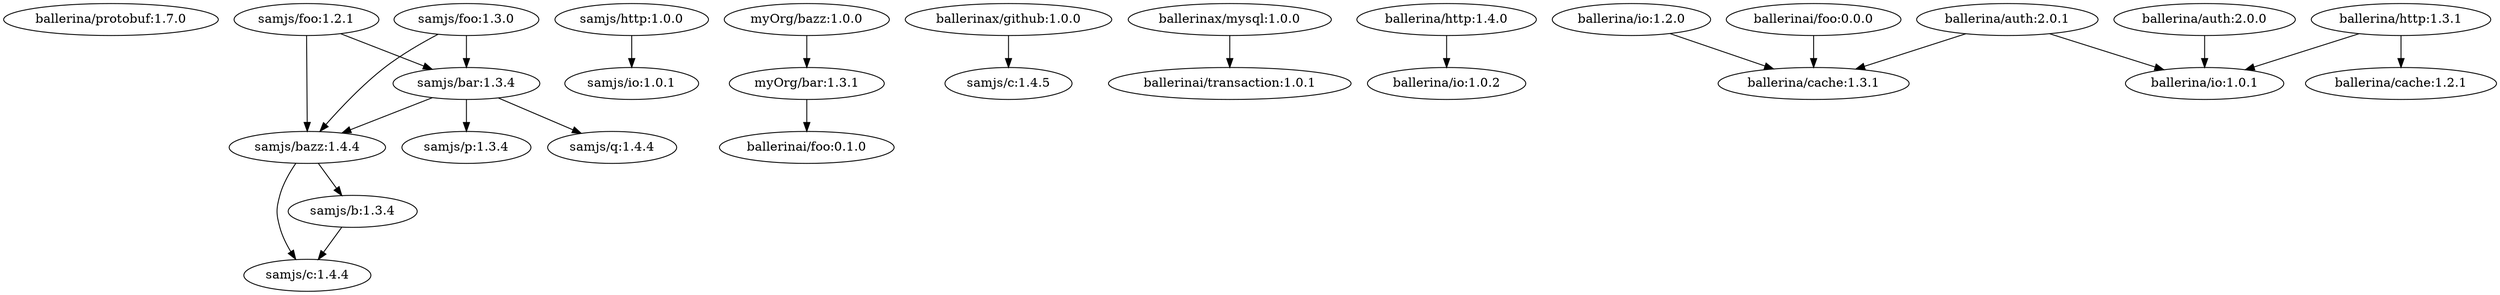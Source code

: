 digraph "index" {
    subgraph "ballerina/protobuf:0.6.0" {
        "ballerinaVersion"="2201.0.0";
    }
    subgraph "ballerina/protobuf:0.7.0" {
        "ballerinaVersion"="2201.0.0";
    }
    subgraph "ballerina/protobuf.types.timestamp:1.0.0" {
        "ballerinaVersion"="2201.0.0";
    }

    subgraph "ballerina/protobuf:1.6.0" {
        "ballerinaVersion"="2201.0.0";
    }
    subgraph "ballerina/protobuf:1.7.0" {
        "ballerinaVersion"="2201.0.0";
        "ballerina/protobuf:1.7.0" [other_modules = "protobuf.types.duration"]
    }

    subgraph "ballerina/io:2.0.0-alpha.1" {
        "ballerinaVersion"="2201.0.0";
    }
    subgraph "ballerina/io:1.3.0-beta.1" {
        "ballerinaVersion"="2201.0.0";
    }
    subgraph "ballerina/io:1.1.0" {
        "ballerinaVersion"="2201.0.0";
    }
    subgraph "ballerina/io:1.0.2" {
        "ballerinaVersion"="2201.0.0";
    }

    subgraph "samjs/foo:1.3.0" {
        "ballerinaVersion"="2201.0.0";
        "samjs/foo:1.3.0" -> "samjs/bar:1.3.4"
        "samjs/foo:1.3.0" -> "samjs/bazz:1.4.4"
    }

    subgraph "samjs/io:1.1.0" {
        "ballerinaVersion"="2201.0.0";
    }
    subgraph "samjs/io:1.0.2" {
        "ballerinaVersion"="2201.0.0";
    }
    subgraph "samjs/io:1.0.1" {
        "ballerinaVersion"="2201.0.0";
    }

    subgraph "samjs/http:1.0.0" {
        "ballerinaVersion"="2201.0.0";
        "samjs/http:1.0.0" -> "samjs/io:1.0.1"
    }

    subgraph "samjs/foo:1.2.1" {
        "ballerinaVersion"="2201.0.0";
        "samjs/foo:1.2.1" -> "samjs/bar:1.3.4"
        "samjs/foo:1.2.1" -> "samjs/bazz:1.4.4"
    }

    subgraph "samjs/bazz:1.4.4" {
        "ballerinaVersion"="2201.0.0";
        "samjs/bazz:1.4.4" -> "samjs/b:1.3.4"
        "samjs/bazz:1.4.4" -> "samjs/c:1.4.4"
    }

    subgraph "samjs/bar:1.3.4" {
        "ballerinaVersion"="2201.0.0";
        "samjs/bar:1.3.4" -> "samjs/bazz:1.4.4"
        "samjs/bar:1.3.4" -> "samjs/p:1.3.4"
        "samjs/bar:1.3.4" -> "samjs/q:1.4.4"
    }

    subgraph "samjs/b:1.3.4" {
        "ballerinaVersion"="2201.0.0";
        "samjs/b:1.3.4" -> "samjs/c:1.4.4"
    }

    subgraph "samjs/p:1.3.4" {
        "ballerinaVersion"="2201.0.0";
    }

    subgraph "samjs/q:1.4.4" {
        "ballerinaVersion"="2201.0.0";
    }

    subgraph "samjs/c:1.4.4" {
        "ballerinaVersion"="2201.0.0";
    }

    subgraph "samjs/c:1.4.5" {
        "ballerinaVersion"="2201.0.0";
    }

    subgraph "myOrg/bazz:1.0.0" {
        "ballerinaVersion"="2201.0.0";
        "myOrg/bazz:1.0.0" -> "myOrg/bar:1.3.1"
    }

    subgraph "myOrg/bar:1.3.1" {
        "ballerinaVersion"="2201.0.0";
        "myOrg/bar:1.3.1" -> "ballerinai/foo:0.1.0"
    }

    subgraph "ballerinax/github:1.0.0" {
        "ballerinaVersion"="2201.0.0";
        "ballerinax/github:1.0.0" -> "samjs/c:1.4.5"
    }

    subgraph "ballerinax/mysql:1.0.0" {
        "ballerinaVersion"="2201.0.0";
        "ballerinax/mysql:1.0.0" -> "ballerinai/transaction:1.0.1"
    }

    subgraph "ballerinai/transaction:1.0.1" {
        "ballerinaVersion"="2201.0.0";
        // this is added to avoid the exception thrown from the test framework
    }

    subgraph "ballerinai/foo:0.1.0" {
        "ballerinaVersion"="2201.0.0";
        // this is added to avoid the exception thrown from the test framework
    }

    subgraph "ballerina/auth:2.1.0-alpha.1" {
        "ballerinaVersion"="2201.0.0";
    }

    subgraph "ballerina/auth:2.1.0-beta.1" {
        "ballerinaVersion"="2201.0.0";
    }

    subgraph "ballerina/http:1.4.0" {
        "ballerinaVersion"="2201.0.0";
        "ballerina/http:1.4.0" -> "ballerina/io:1.0.2"
    }

    subgraph "samjs/qux.foo:1.0.2" {
        "ballerinaVersion"="2201.0.0";
    }

    subgraph "samjs/qux.foo:1.0.5" {
        "ballerinaVersion"="2201.0.0";
    }

    // MOVE THIS TO THE DIST REPO
    subgraph "ballerina/io:1.0.1" {
    }

    subgraph "ballerina/io:1.2.0" {
        "ballerina/io:1.2.0" -> "ballerina/cache:1.3.1"
    }

    subgraph "ballerina/http:1.3.1" {
        "ballerina/http:1.3.1" -> "ballerina/io:1.0.1"
        "ballerina/http:1.3.1" -> "ballerina/cache:1.2.1"
    }

    subgraph "ballerina/auth:2.0.0" {
        "ballerina/auth:2.0.0" -> "ballerina/io:1.0.1"
    }

    subgraph "ballerina/auth:2.0.1" {
        "ballerina/auth:2.0.1" -> "ballerina/io:1.0.1"
        "ballerina/auth:2.0.1" -> "ballerina/cache:1.3.1"
    }

    subgraph "ballerina/cache:1.2.1" {
    }

    subgraph "ballerina/cache:1.3.1" {
    }

    subgraph "ballerina/cache:1.3.2" {
    }

    subgraph "ballerina/cache:1.4.0" {
    }

    subgraph "ballerinai/transaction:0.0.0" {
    }
    subgraph "ballerinai/foo:0.0.0" {
    "ballerinai/foo:0.0.0" -> "ballerina/cache:1.3.1"
    }

    subgraph "ballerinax/observe:1.0.0-beta.1" {
    }
    subgraph "ballerinax/observe:1.0.0-alpha" {
    }
}
